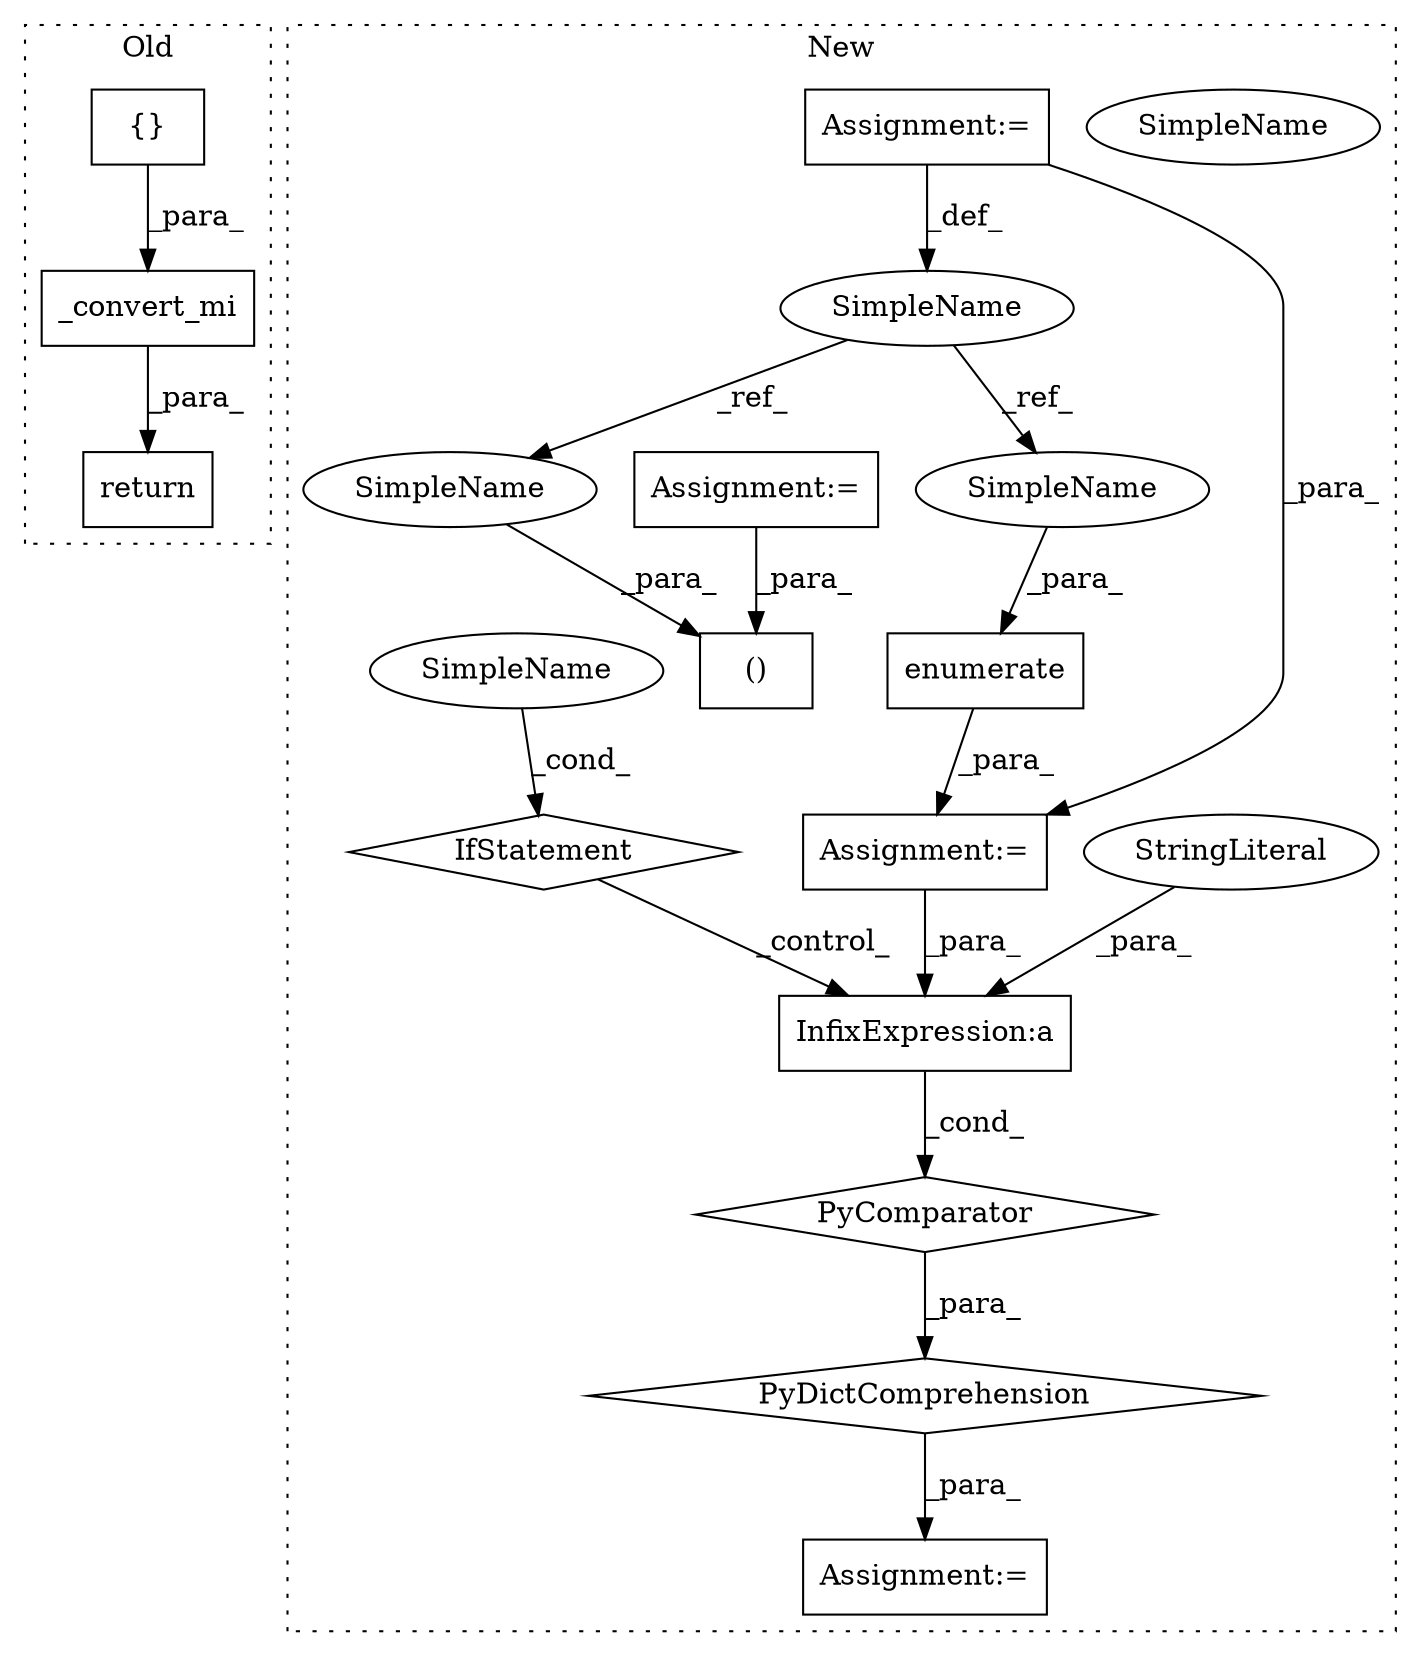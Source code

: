digraph G {
subgraph cluster0 {
1 [label="_convert_mi" a="32" s="2815,2855" l="12,1" shape="box"];
11 [label="return" a="41" s="2808" l="7" shape="box"];
12 [label="{}" a="4" s="2562" l="2" shape="box"];
label = "Old";
style="dotted";
}
subgraph cluster1 {
2 [label="IfStatement" a="25" s="3046" l="33" shape="diamond"];
3 [label="InfixExpression:a" a="27" s="2955" l="3" shape="box"];
4 [label="SimpleName" a="42" s="3074" l="5" shape="ellipse"];
5 [label="StringLiteral" a="45" s="2947" l="8" shape="ellipse"];
6 [label="PyDictComprehension" a="110" s="2946" l="141" shape="diamond"];
7 [label="PyComparator" a="113" s="3046" l="33" shape="diamond"];
8 [label="enumerate" a="32" s="3055,3069" l="10,1" shape="box"];
9 [label="Assignment:=" a="7" s="3046" l="33" shape="box"];
10 [label="Assignment:=" a="7" s="2932" l="14" shape="box"];
13 [label="SimpleName" a="42" s="2186" l="4" shape="ellipse"];
14 [label="()" a="106" s="2833" l="19" shape="box"];
15 [label="Assignment:=" a="7" s="2186" l="4" shape="box"];
16 [label="Assignment:=" a="7" s="2064" l="2" shape="box"];
17 [label="SimpleName" a="42" s="3074" l="5" shape="ellipse"];
18 [label="SimpleName" a="42" s="3065" l="4" shape="ellipse"];
19 [label="SimpleName" a="42" s="2833" l="4" shape="ellipse"];
label = "New";
style="dotted";
}
1 -> 11 [label="_para_"];
2 -> 3 [label="_control_"];
3 -> 7 [label="_cond_"];
5 -> 3 [label="_para_"];
6 -> 10 [label="_para_"];
7 -> 6 [label="_para_"];
8 -> 9 [label="_para_"];
9 -> 3 [label="_para_"];
12 -> 1 [label="_para_"];
13 -> 19 [label="_ref_"];
13 -> 18 [label="_ref_"];
15 -> 13 [label="_def_"];
15 -> 9 [label="_para_"];
16 -> 14 [label="_para_"];
17 -> 2 [label="_cond_"];
18 -> 8 [label="_para_"];
19 -> 14 [label="_para_"];
}